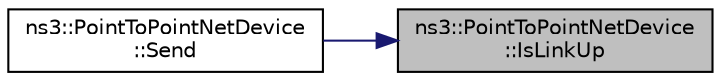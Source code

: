 digraph "ns3::PointToPointNetDevice::IsLinkUp"
{
 // LATEX_PDF_SIZE
  edge [fontname="Helvetica",fontsize="10",labelfontname="Helvetica",labelfontsize="10"];
  node [fontname="Helvetica",fontsize="10",shape=record];
  rankdir="RL";
  Node1 [label="ns3::PointToPointNetDevice\l::IsLinkUp",height=0.2,width=0.4,color="black", fillcolor="grey75", style="filled", fontcolor="black",tooltip=" "];
  Node1 -> Node2 [dir="back",color="midnightblue",fontsize="10",style="solid",fontname="Helvetica"];
  Node2 [label="ns3::PointToPointNetDevice\l::Send",height=0.2,width=0.4,color="black", fillcolor="white", style="filled",URL="$classns3_1_1_point_to_point_net_device.html#ad084e76d4a07b0818f1de9d188aa447e",tooltip=" "];
}
